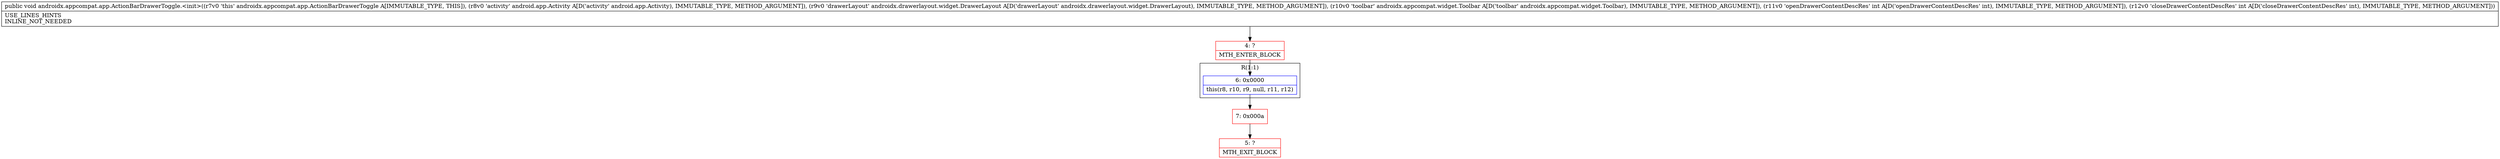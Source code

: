 digraph "CFG forandroidx.appcompat.app.ActionBarDrawerToggle.\<init\>(Landroid\/app\/Activity;Landroidx\/drawerlayout\/widget\/DrawerLayout;Landroidx\/appcompat\/widget\/Toolbar;II)V" {
subgraph cluster_Region_1658448801 {
label = "R(1:1)";
node [shape=record,color=blue];
Node_6 [shape=record,label="{6\:\ 0x0000|this(r8, r10, r9, null, r11, r12)\l}"];
}
Node_4 [shape=record,color=red,label="{4\:\ ?|MTH_ENTER_BLOCK\l}"];
Node_7 [shape=record,color=red,label="{7\:\ 0x000a}"];
Node_5 [shape=record,color=red,label="{5\:\ ?|MTH_EXIT_BLOCK\l}"];
MethodNode[shape=record,label="{public void androidx.appcompat.app.ActionBarDrawerToggle.\<init\>((r7v0 'this' androidx.appcompat.app.ActionBarDrawerToggle A[IMMUTABLE_TYPE, THIS]), (r8v0 'activity' android.app.Activity A[D('activity' android.app.Activity), IMMUTABLE_TYPE, METHOD_ARGUMENT]), (r9v0 'drawerLayout' androidx.drawerlayout.widget.DrawerLayout A[D('drawerLayout' androidx.drawerlayout.widget.DrawerLayout), IMMUTABLE_TYPE, METHOD_ARGUMENT]), (r10v0 'toolbar' androidx.appcompat.widget.Toolbar A[D('toolbar' androidx.appcompat.widget.Toolbar), IMMUTABLE_TYPE, METHOD_ARGUMENT]), (r11v0 'openDrawerContentDescRes' int A[D('openDrawerContentDescRes' int), IMMUTABLE_TYPE, METHOD_ARGUMENT]), (r12v0 'closeDrawerContentDescRes' int A[D('closeDrawerContentDescRes' int), IMMUTABLE_TYPE, METHOD_ARGUMENT]))  | USE_LINES_HINTS\lINLINE_NOT_NEEDED\l}"];
MethodNode -> Node_4;Node_6 -> Node_7;
Node_4 -> Node_6;
Node_7 -> Node_5;
}


